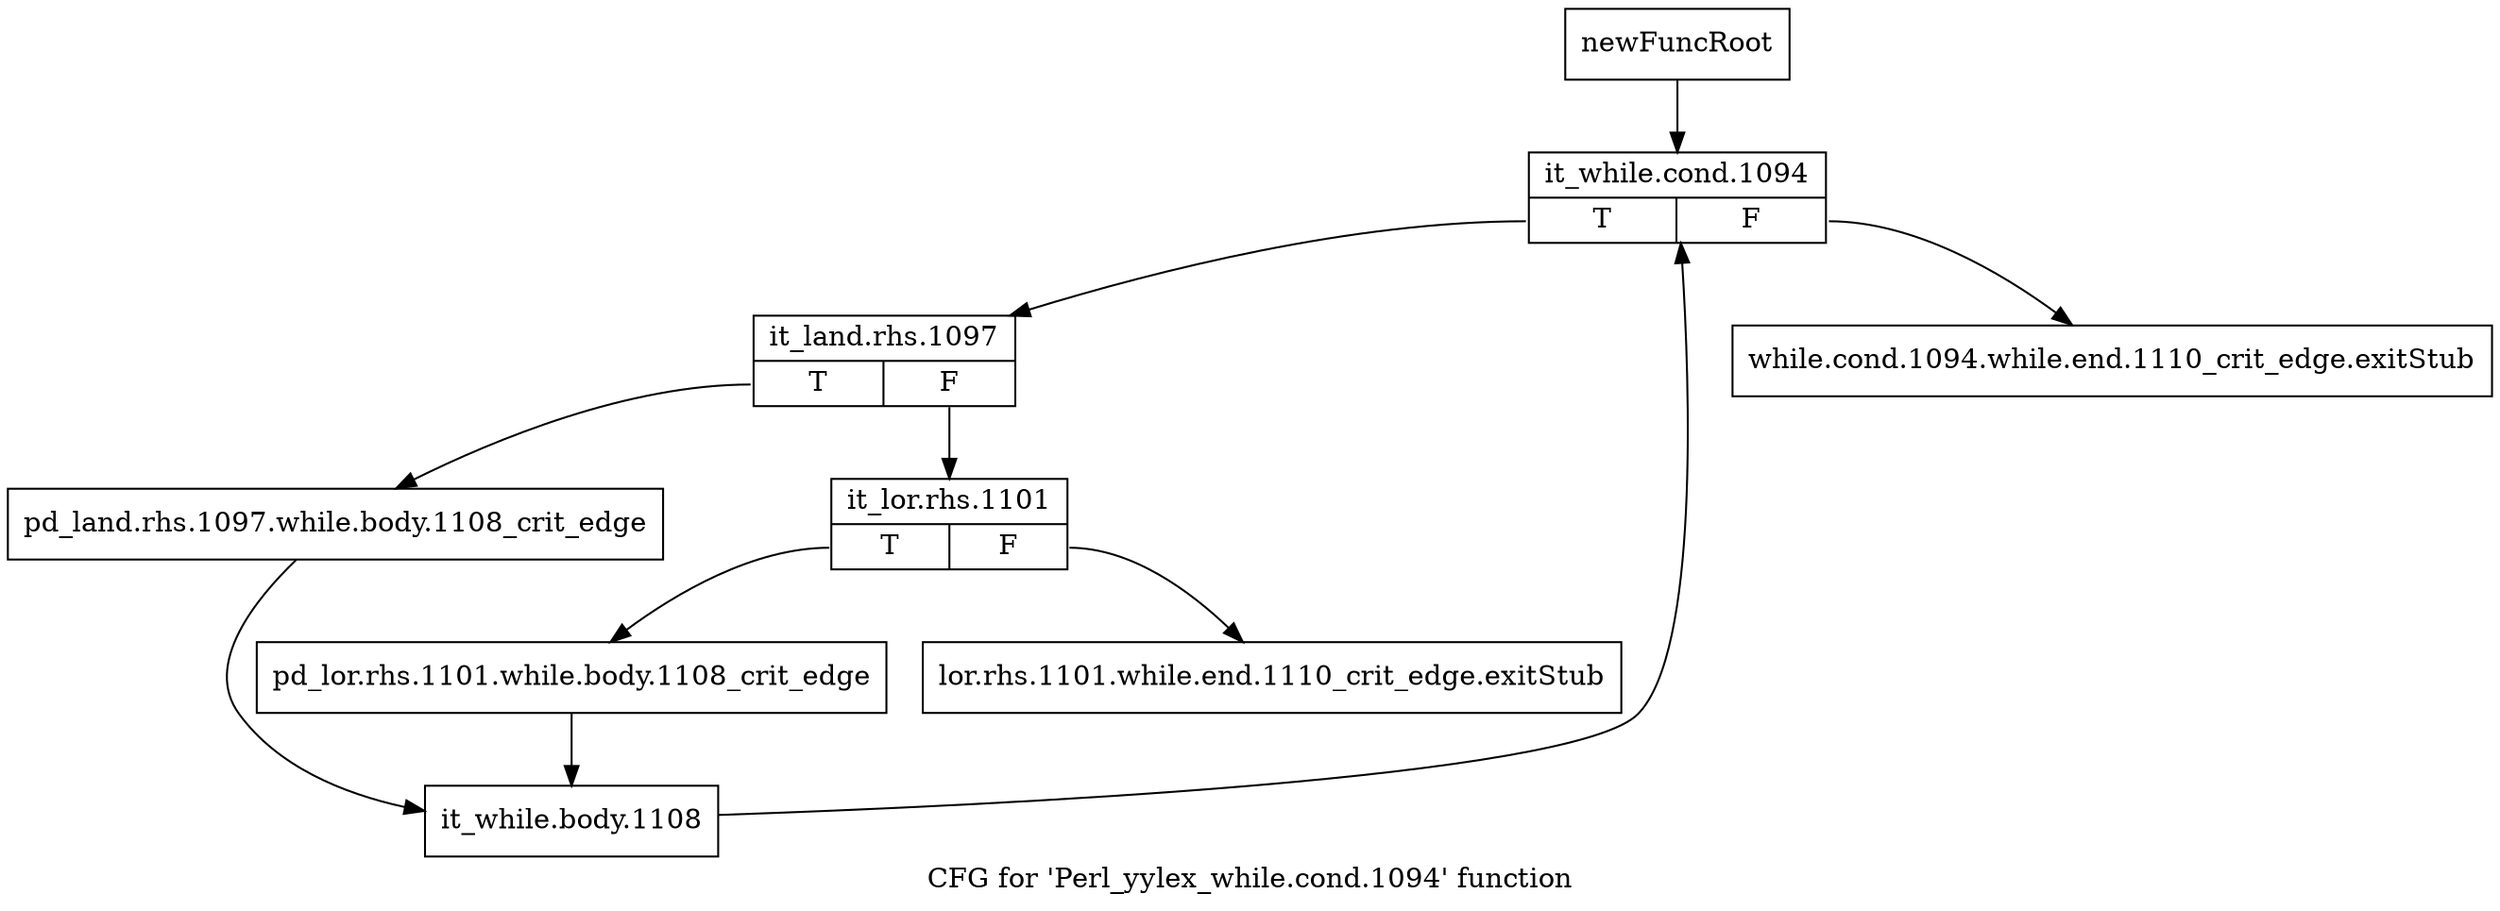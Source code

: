 digraph "CFG for 'Perl_yylex_while.cond.1094' function" {
	label="CFG for 'Perl_yylex_while.cond.1094' function";

	Node0x55511e0 [shape=record,label="{newFuncRoot}"];
	Node0x55511e0 -> Node0x55512d0;
	Node0x5551230 [shape=record,label="{while.cond.1094.while.end.1110_crit_edge.exitStub}"];
	Node0x5551280 [shape=record,label="{lor.rhs.1101.while.end.1110_crit_edge.exitStub}"];
	Node0x55512d0 [shape=record,label="{it_while.cond.1094|{<s0>T|<s1>F}}"];
	Node0x55512d0:s0 -> Node0x5551320;
	Node0x55512d0:s1 -> Node0x5551230;
	Node0x5551320 [shape=record,label="{it_land.rhs.1097|{<s0>T|<s1>F}}"];
	Node0x5551320:s0 -> Node0x555c310;
	Node0x5551320:s1 -> Node0x555c270;
	Node0x555c270 [shape=record,label="{it_lor.rhs.1101|{<s0>T|<s1>F}}"];
	Node0x555c270:s0 -> Node0x555c2c0;
	Node0x555c270:s1 -> Node0x5551280;
	Node0x555c2c0 [shape=record,label="{pd_lor.rhs.1101.while.body.1108_crit_edge}"];
	Node0x555c2c0 -> Node0x555c360;
	Node0x555c310 [shape=record,label="{pd_land.rhs.1097.while.body.1108_crit_edge}"];
	Node0x555c310 -> Node0x555c360;
	Node0x555c360 [shape=record,label="{it_while.body.1108}"];
	Node0x555c360 -> Node0x55512d0;
}
